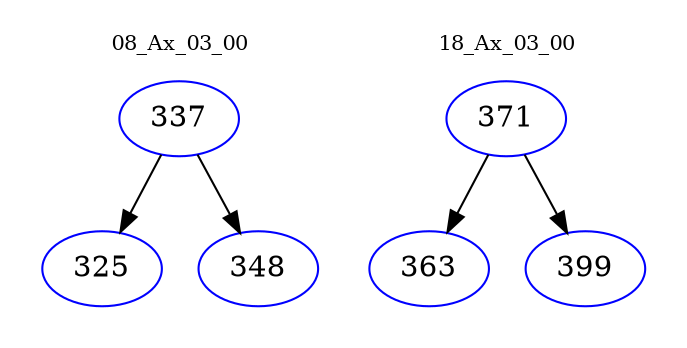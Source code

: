 digraph{
subgraph cluster_0 {
color = white
label = "08_Ax_03_00";
fontsize=10;
T0_337 [label="337", color="blue"]
T0_337 -> T0_325 [color="black"]
T0_325 [label="325", color="blue"]
T0_337 -> T0_348 [color="black"]
T0_348 [label="348", color="blue"]
}
subgraph cluster_1 {
color = white
label = "18_Ax_03_00";
fontsize=10;
T1_371 [label="371", color="blue"]
T1_371 -> T1_363 [color="black"]
T1_363 [label="363", color="blue"]
T1_371 -> T1_399 [color="black"]
T1_399 [label="399", color="blue"]
}
}
